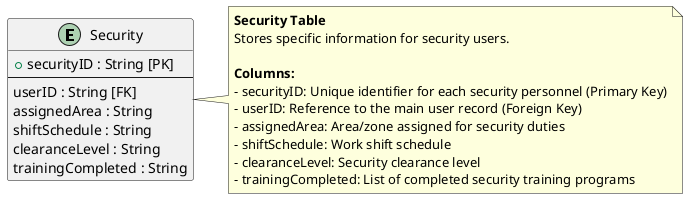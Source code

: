 @startuml
' Security Table Structure

skinparam entity {
  BackgroundColor #f06292
  BorderColor black
  FontColor black
}

entity "Security" as Security {
  + securityID : String [PK]
  --
  userID : String [FK]
  assignedArea : String
  shiftSchedule : String
  clearanceLevel : String
  trainingCompleted : String
}

note right of Security
  **Security Table**
  Stores specific information for security users.
  
  **Columns:**
  - securityID: Unique identifier for each security personnel (Primary Key)
  - userID: Reference to the main user record (Foreign Key)
  - assignedArea: Area/zone assigned for security duties
  - shiftSchedule: Work shift schedule
  - clearanceLevel: Security clearance level
  - trainingCompleted: List of completed security training programs
end note

@enduml
